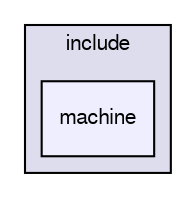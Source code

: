 digraph "include/machine/" {
  bgcolor=transparent;
  compound=true
  node [ fontsize="10", fontname="FreeSans"];
  edge [ labelfontsize="10", labelfontname="FreeSans"];
  subgraph clusterdir_d44c64559bbebec7f509842c48db8b23 {
    graph [ bgcolor="#ddddee", pencolor="black", label="include" fontname="FreeSans", fontsize="10", URL="dir_d44c64559bbebec7f509842c48db8b23.html"]
  dir_c25c118f76a81c77ceea021073727baa [shape=box, label="machine", style="filled", fillcolor="#eeeeff", pencolor="black", URL="dir_c25c118f76a81c77ceea021073727baa.html"];
  }
}
